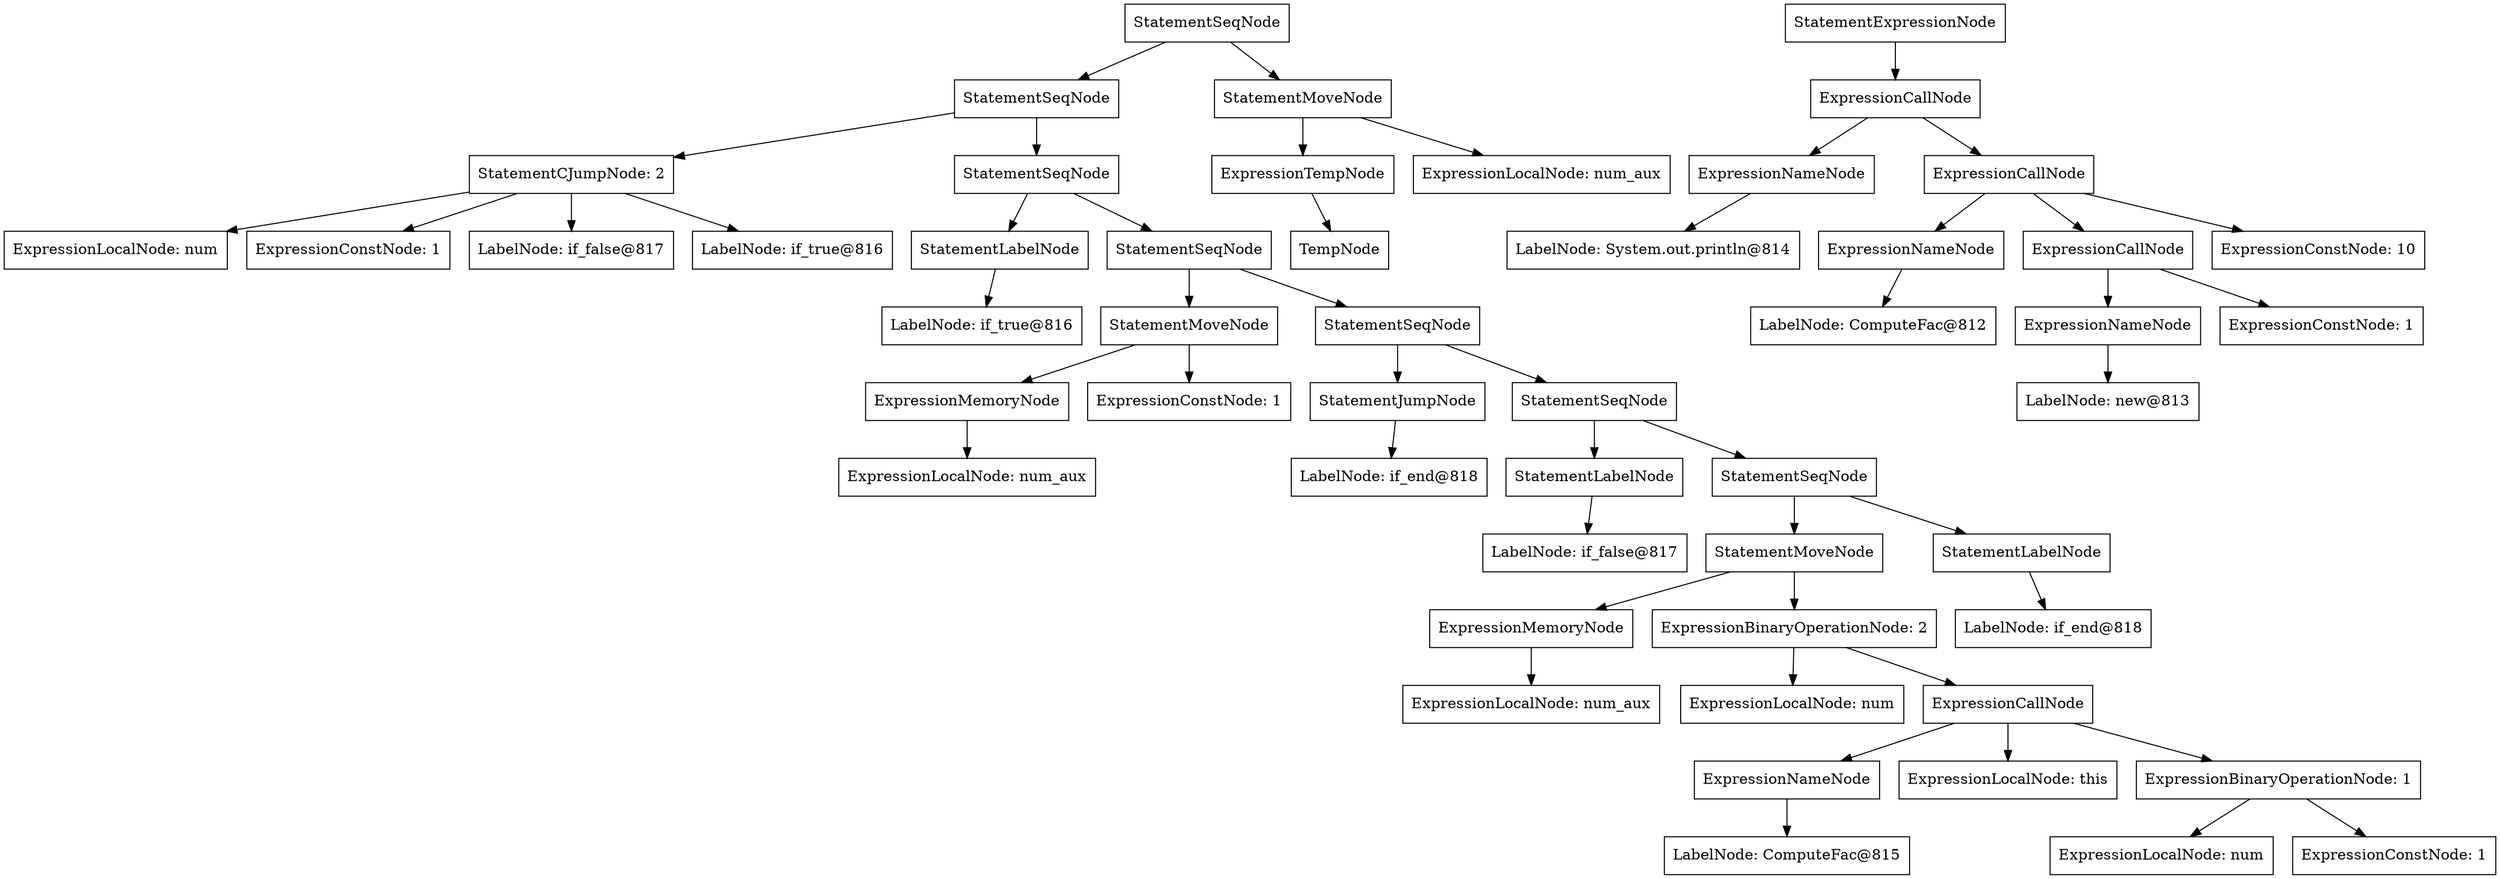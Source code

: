 digraph Factorial {
"0x6030000d1230" [label="StatementSeqNode" shape=box]
"0x6030000d10b0" [label="StatementSeqNode" shape=box]
"0x6040000b3190" [label="StatementCJumpNode: 2" shape=box]
"0x6040000b2e10" [label="ExpressionLocalNode: num" shape=box]
"0x6040000b3190" -> "0x6040000b2e10"
"0x602000054d90" [label="ExpressionConstNode: 1" shape=box]
"0x6040000b3190" -> "0x602000054d90"
"0x6040000b3050" [label="LabelNode: if_false@817" shape=box]
"0x6040000b3190" -> "0x6040000b3050"
"0x6040000b3010" [label="LabelNode: if_true@816" shape=box]
"0x6040000b3190" -> "0x6040000b3010"
"0x6030000d10b0" -> "0x6040000b3190"
"0x6030000d10e0" [label="StatementSeqNode" shape=box]
"0x602000054fd0" [label="StatementLabelNode" shape=box]
"0x6040000b30d0" [label="LabelNode: if_true@816" shape=box]
"0x602000054fd0" -> "0x6040000b30d0"
"0x6030000d10e0" -> "0x602000054fd0"
"0x6030000d1110" [label="StatementSeqNode" shape=box]
"0x6030000d0f90" [label="StatementMoveNode" shape=box]
"0x602000054e10" [label="ExpressionMemoryNode" shape=box]
"0x6040000b2e50" [label="ExpressionLocalNode: num_aux" shape=box]
"0x602000054e10" -> "0x6040000b2e50"
"0x6030000d0f90" -> "0x602000054e10"
"0x602000054dd0" [label="ExpressionConstNode: 1" shape=box]
"0x6030000d0f90" -> "0x602000054dd0"
"0x6030000d1110" -> "0x6030000d0f90"
"0x6030000d1140" [label="StatementSeqNode" shape=box]
"0x602000055030" [label="StatementJumpNode" shape=box]
"0x6040000b3090" [label="LabelNode: if_end@818" shape=box]
"0x602000055030" -> "0x6040000b3090"
"0x6030000d1140" -> "0x602000055030"
"0x6030000d1170" [label="StatementSeqNode" shape=box]
"0x602000054ff0" [label="StatementLabelNode" shape=box]
"0x6040000b3110" [label="LabelNode: if_false@817" shape=box]
"0x602000054ff0" -> "0x6040000b3110"
"0x6030000d1170" -> "0x602000054ff0"
"0x6030000d11a0" [label="StatementSeqNode" shape=box]
"0x6030000d1080" [label="StatementMoveNode" shape=box]
"0x602000054f90" [label="ExpressionMemoryNode" shape=box]
"0x6040000b2fd0" [label="ExpressionLocalNode: num_aux" shape=box]
"0x602000054f90" -> "0x6040000b2fd0"
"0x6030000d1080" -> "0x602000054f90"
"0x6030000d1050" [label="ExpressionBinaryOperationNode: 2" shape=box]
"0x6040000b2e90" [label="ExpressionLocalNode: num" shape=box]
"0x6030000d1050" -> "0x6040000b2e90"
"0x6040000b2f10" [label="ExpressionCallNode" shape=box]
"0x602000054e70" [label="ExpressionNameNode" shape=box]
"0x6040000b2ed0" [label="LabelNode: ComputeFac@815" shape=box]
"0x602000054e70" -> "0x6040000b2ed0"
"0x6040000b2f10" -> "0x602000054e70"
"0x6040000b2f50" [label="ExpressionLocalNode: this" shape=box]
"0x6040000b2f10" -> "0x6040000b2f50"
"0x6030000d0ff0" [label="ExpressionBinaryOperationNode: 1" shape=box]
"0x6040000b2f90" [label="ExpressionLocalNode: num" shape=box]
"0x6030000d0ff0" -> "0x6040000b2f90"
"0x602000054f10" [label="ExpressionConstNode: 1" shape=box]
"0x6030000d0ff0" -> "0x602000054f10"
"0x6040000b2f10" -> "0x6030000d0ff0"
"0x6030000d1050" -> "0x6040000b2f10"
"0x6030000d1080" -> "0x6030000d1050"
"0x6030000d11a0" -> "0x6030000d1080"
"0x602000055010" [label="StatementLabelNode" shape=box]
"0x6040000b3150" [label="LabelNode: if_end@818" shape=box]
"0x602000055010" -> "0x6040000b3150"
"0x6030000d11a0" -> "0x602000055010"
"0x6030000d1170" -> "0x6030000d11a0"
"0x6030000d1140" -> "0x6030000d1170"
"0x6030000d1110" -> "0x6030000d1140"
"0x6030000d10e0" -> "0x6030000d1110"
"0x6030000d10b0" -> "0x6030000d10e0"
"0x6030000d1230" -> "0x6030000d10b0"
"0x6030000d1200" [label="StatementMoveNode" shape=box]
"0x602000055090" [label="ExpressionTempNode" shape=box]
"0x6040000b3210" [label="TempNode" shape=box]
"0x602000055090" -> "0x6040000b3210"
"0x6030000d1200" -> "0x602000055090"
"0x6040000b31d0" [label="ExpressionLocalNode: num_aux" shape=box]
"0x6030000d1200" -> "0x6040000b31d0"
"0x6030000d1230" -> "0x6030000d1200"
"0x602000054d10" [label="StatementExpressionNode" shape=box]
"0x6040000b2dd0" [label="ExpressionCallNode" shape=box]
"0x602000054cd0" [label="ExpressionNameNode" shape=box]
"0x6040000b2d50" [label="LabelNode: System.out.println@814" shape=box]
"0x602000054cd0" -> "0x6040000b2d50"
"0x6040000b2dd0" -> "0x602000054cd0"
"0x6040000b2c90" [label="ExpressionCallNode" shape=box]
"0x602000054b90" [label="ExpressionNameNode" shape=box]
"0x6040000b2c50" [label="LabelNode: ComputeFac@812" shape=box]
"0x602000054b90" -> "0x6040000b2c50"
"0x6040000b2c90" -> "0x602000054b90"
"0x6040000b2d10" [label="ExpressionCallNode" shape=box]
"0x602000054bb0" [label="ExpressionNameNode" shape=box]
"0x6040000b2cd0" [label="LabelNode: new@813" shape=box]
"0x602000054bb0" -> "0x6040000b2cd0"
"0x6040000b2d10" -> "0x602000054bb0"
"0x602000054bd0" [label="ExpressionConstNode: 1" shape=box]
"0x6040000b2d10" -> "0x602000054bd0"
"0x6040000b2c90" -> "0x6040000b2d10"
"0x602000054c70" [label="ExpressionConstNode: 10" shape=box]
"0x6040000b2c90" -> "0x602000054c70"
"0x6040000b2dd0" -> "0x6040000b2c90"
"0x602000054d10" -> "0x6040000b2dd0"
}
